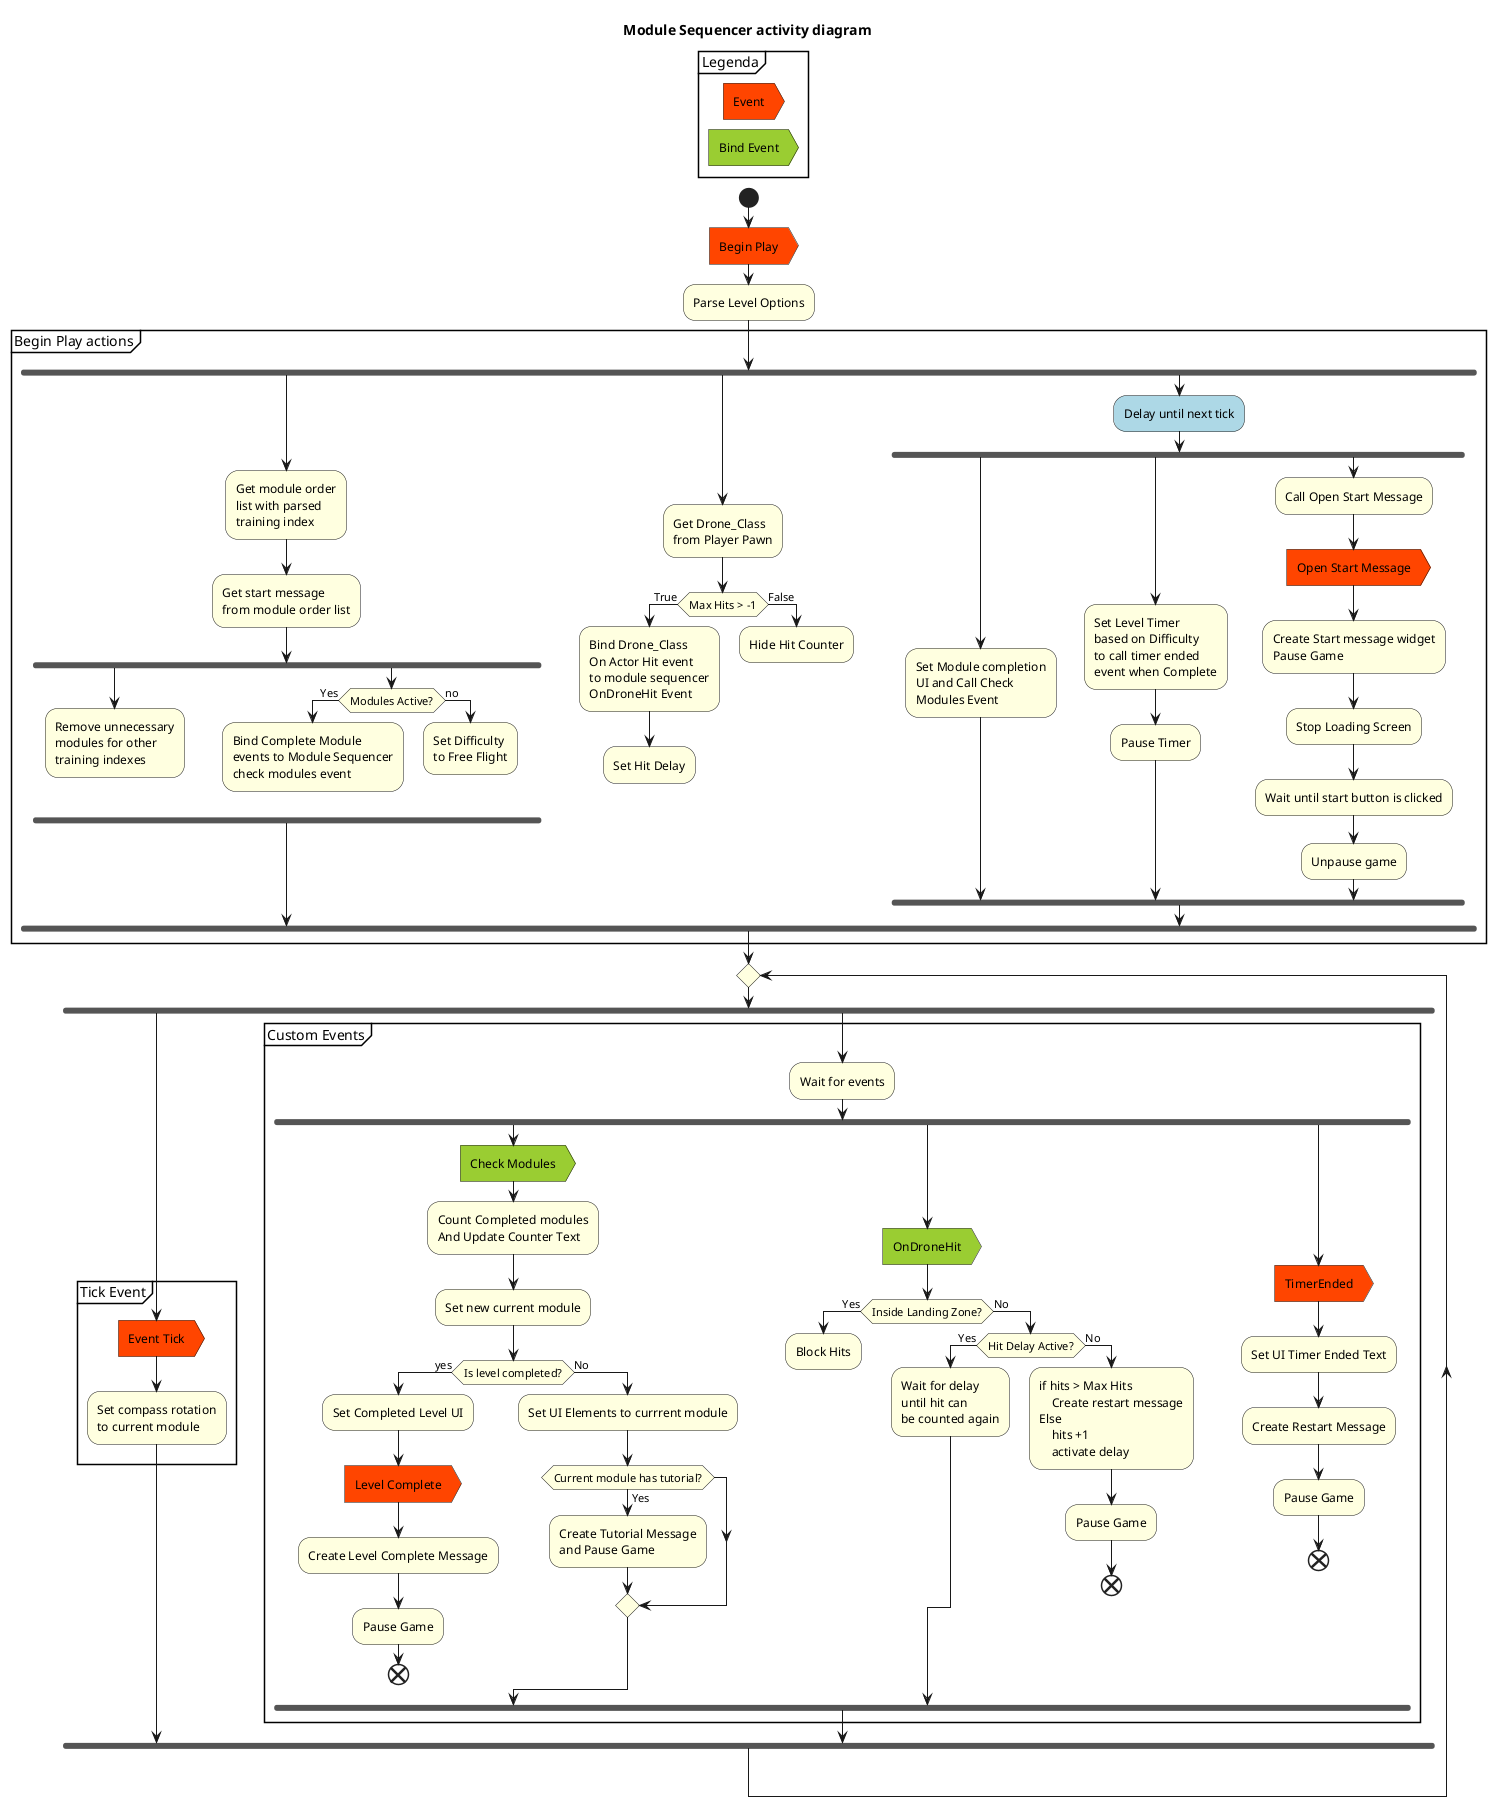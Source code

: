 @startuml
title Module Sequencer activity diagram
skinparam ActivityBackgroundColor lightyellow


partition Legenda {
    #OrangeRed:Event>
    detach
    #YellowGreen:Bind Event>
    detach
}

start

#OrangeRed:Begin Play>

:Parse Level Options;

partition Begin Play actions {
    fork
        :Get module order
        list with parsed
        training index;

        :Get start message
        from module order list;
        fork
            :Remove unnecessary
            modules for other
            training indexes;
            detach
        fork again
            if (Modules Active?) then (Yes)
                :Bind Complete Module
                events to Module Sequencer
                check modules event;
                detach
            else (no)
                :Set Difficulty
                to Free Flight;
                detach
            endif

        end fork

    fork again
        :Get Drone_Class
        from Player Pawn;
        if (Max Hits > -1) then (True)
            :Bind Drone_Class
            On Actor Hit event
            to module sequencer
            OnDroneHit Event;
            :Set Hit Delay;
        else (False)
            :Hide Hit Counter;
        endif
        detach

    fork again
        #lightBlue:Delay until next tick;
        fork
            :Set Module completion
            UI and Call Check
            Modules Event;
        fork again
            :Set Level Timer
            based on Difficulty
            to call timer ended
            event when Complete;
            :Pause Timer;
        fork again
            :Call Open Start Message;
            #OrangeRed:Open Start Message>
            :Create Start message widget
            Pause Game;
            :Stop Loading Screen;
            :Wait until start button is clicked;
            :Unpause game;
        end fork
    end fork
}

repeat

    fork
    partition Tick Event {
    #orangered:Event Tick>
    :Set compass rotation 
    to current module;
    }
    
   
    fork again
    partition Custom Events {
    
    :Wait for events;
        ' check modules
        fork
            #YellowGreen:Check Modules>
            :Count Completed modules
            And Update Counter Text;
            :Set new current module;

            if (Is level completed?) then (yes)
                :Set Completed Level UI;
                #OrangeRed:Level Complete>
                :Create Level Complete Message;
                :Pause Game;
                end
            else (No)
                :Set UI Elements to currrent module;
                if (Current module has tutorial?) then (Yes)
                    :Create Tutorial Message
                    and Pause Game;
                endif
            endif
        ' On Drone Hit
        fork again
            #YellowGreen:OnDroneHit>

            if (Inside Landing Zone?) then (Yes)
                :Block Hits;
                detach
            else (No)
                if (Hit Delay Active?) then (Yes)
                    :Wait for delay
                    until hit can
                    be counted again;
                else (No)
                    :if hits > Max Hits
                    Create restart message
                Else
                    hits +1
                    activate delay;
                    :Pause Game;
                    end
                endif
            endif

        'Timer Ended 
        fork again
            #OrangeRed:TimerEnded>
            :Set UI Timer Ended Text;
            :Create Restart Message;
            :Pause Game;
            end
        end fork
    }

     end fork



    @enduml